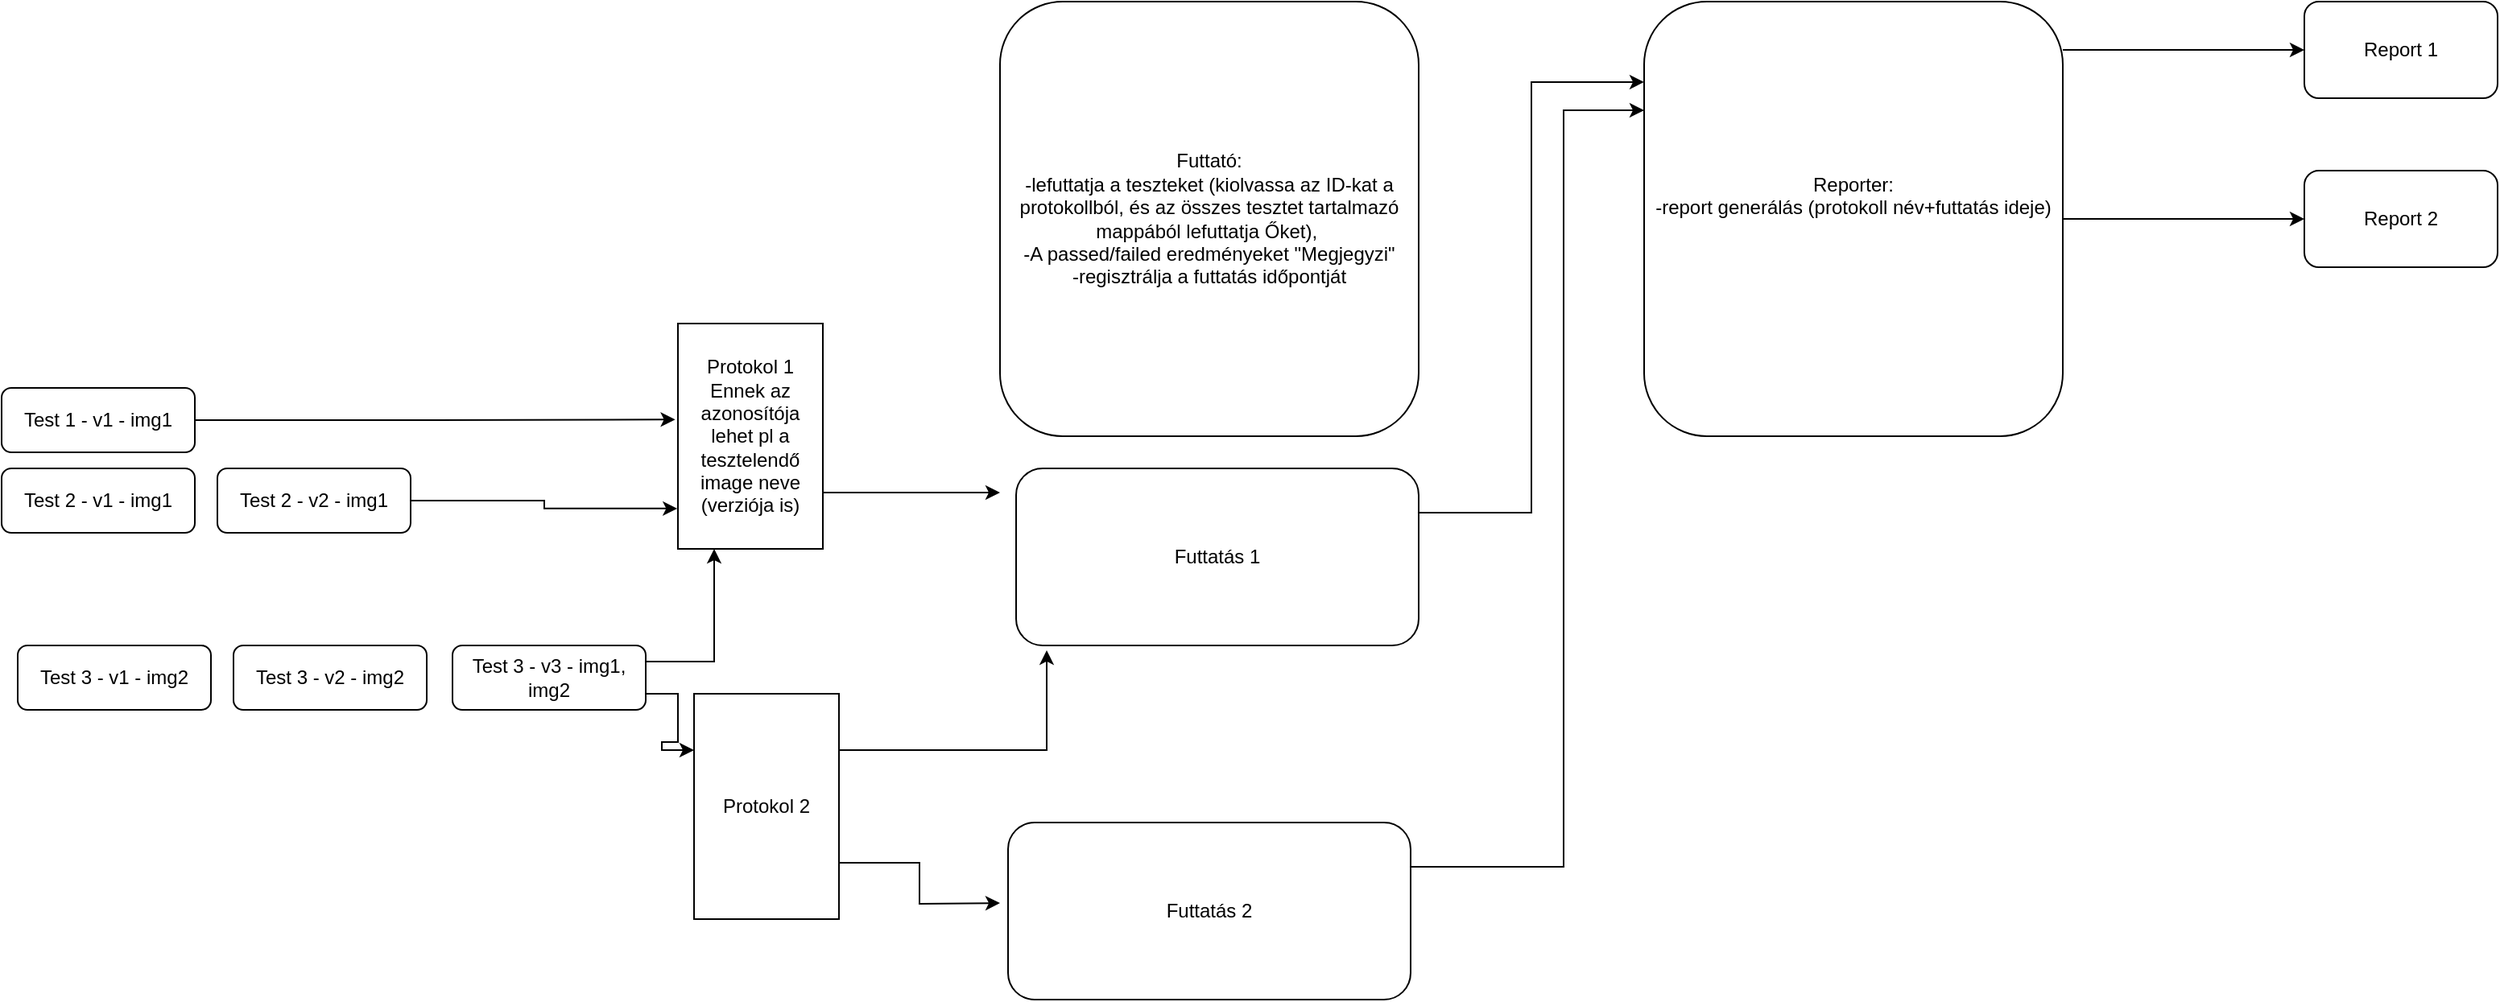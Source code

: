 <mxfile version="24.5.3" type="device">
  <diagram id="C5RBs43oDa-KdzZeNtuy" name="Page-1">
    <mxGraphModel dx="2023" dy="1852" grid="1" gridSize="10" guides="1" tooltips="1" connect="1" arrows="1" fold="1" page="1" pageScale="1" pageWidth="827" pageHeight="1169" math="0" shadow="0">
      <root>
        <mxCell id="WIyWlLk6GJQsqaUBKTNV-0" />
        <mxCell id="WIyWlLk6GJQsqaUBKTNV-1" parent="WIyWlLk6GJQsqaUBKTNV-0" />
        <mxCell id="WIyWlLk6GJQsqaUBKTNV-3" value="Test 1 - v1 - img1" style="rounded=1;whiteSpace=wrap;html=1;fontSize=12;glass=0;strokeWidth=1;shadow=0;" parent="WIyWlLk6GJQsqaUBKTNV-1" vertex="1">
          <mxGeometry x="-40" y="30" width="120" height="40" as="geometry" />
        </mxCell>
        <mxCell id="IYe1x_l81o_t5eEBqxim-0" value="Test 2&amp;nbsp;- v1 - img1" style="rounded=1;whiteSpace=wrap;html=1;fontSize=12;glass=0;strokeWidth=1;shadow=0;" vertex="1" parent="WIyWlLk6GJQsqaUBKTNV-1">
          <mxGeometry x="-40" y="80" width="120" height="40" as="geometry" />
        </mxCell>
        <mxCell id="IYe1x_l81o_t5eEBqxim-1" value="Test 3&amp;nbsp;- v1 - img2" style="rounded=1;whiteSpace=wrap;html=1;fontSize=12;glass=0;strokeWidth=1;shadow=0;" vertex="1" parent="WIyWlLk6GJQsqaUBKTNV-1">
          <mxGeometry x="-30" y="190" width="120" height="40" as="geometry" />
        </mxCell>
        <mxCell id="IYe1x_l81o_t5eEBqxim-2" value="Test 2&amp;nbsp;- v2 - img1" style="rounded=1;whiteSpace=wrap;html=1;fontSize=12;glass=0;strokeWidth=1;shadow=0;" vertex="1" parent="WIyWlLk6GJQsqaUBKTNV-1">
          <mxGeometry x="94" y="80" width="120" height="40" as="geometry" />
        </mxCell>
        <mxCell id="IYe1x_l81o_t5eEBqxim-3" value="Test 3&amp;nbsp;- v2 - img2" style="rounded=1;whiteSpace=wrap;html=1;fontSize=12;glass=0;strokeWidth=1;shadow=0;" vertex="1" parent="WIyWlLk6GJQsqaUBKTNV-1">
          <mxGeometry x="104" y="190" width="120" height="40" as="geometry" />
        </mxCell>
        <mxCell id="IYe1x_l81o_t5eEBqxim-22" style="edgeStyle=orthogonalEdgeStyle;rounded=0;orthogonalLoop=1;jettySize=auto;html=1;exitX=1;exitY=0.75;exitDx=0;exitDy=0;entryX=0;entryY=0.25;entryDx=0;entryDy=0;" edge="1" parent="WIyWlLk6GJQsqaUBKTNV-1" source="IYe1x_l81o_t5eEBqxim-4" target="IYe1x_l81o_t5eEBqxim-21">
          <mxGeometry relative="1" as="geometry" />
        </mxCell>
        <mxCell id="IYe1x_l81o_t5eEBqxim-4" value="Test 3&amp;nbsp;- v3 - img1, img2" style="rounded=1;whiteSpace=wrap;html=1;fontSize=12;glass=0;strokeWidth=1;shadow=0;" vertex="1" parent="WIyWlLk6GJQsqaUBKTNV-1">
          <mxGeometry x="240" y="190" width="120" height="40" as="geometry" />
        </mxCell>
        <mxCell id="IYe1x_l81o_t5eEBqxim-6" value="Futtató&lt;span style=&quot;background-color: initial;&quot;&gt;:&lt;/span&gt;&lt;div&gt;&lt;div&gt;&lt;span style=&quot;background-color: initial;&quot;&gt;-lefuttatja a teszteket (&lt;/span&gt;&lt;span style=&quot;background-color: initial;&quot;&gt;kiolvassa az ID-kat a protokollból, és az összes tesztet tartalmazó mappából lefuttatja Őket),&amp;nbsp;&lt;/span&gt;&lt;/div&gt;&lt;div&gt;&lt;span style=&quot;background-color: initial;&quot;&gt;-A passed/failed eredményeket &quot;Megjegyzi&quot;&lt;/span&gt;&lt;br&gt;&lt;/div&gt;&lt;div&gt;-regisztrálja a futtatás időpontját&lt;/div&gt;&lt;/div&gt;" style="rounded=1;whiteSpace=wrap;html=1;" vertex="1" parent="WIyWlLk6GJQsqaUBKTNV-1">
          <mxGeometry x="580" y="-210" width="260" height="270" as="geometry" />
        </mxCell>
        <mxCell id="IYe1x_l81o_t5eEBqxim-7" value="Futtatás 1" style="rounded=1;whiteSpace=wrap;html=1;" vertex="1" parent="WIyWlLk6GJQsqaUBKTNV-1">
          <mxGeometry x="590" y="80" width="250" height="110" as="geometry" />
        </mxCell>
        <mxCell id="IYe1x_l81o_t5eEBqxim-31" style="edgeStyle=orthogonalEdgeStyle;rounded=0;orthogonalLoop=1;jettySize=auto;html=1;exitX=1;exitY=0.25;exitDx=0;exitDy=0;entryX=0;entryY=0.25;entryDx=0;entryDy=0;" edge="1" parent="WIyWlLk6GJQsqaUBKTNV-1" source="IYe1x_l81o_t5eEBqxim-8" target="IYe1x_l81o_t5eEBqxim-15">
          <mxGeometry relative="1" as="geometry">
            <Array as="points">
              <mxPoint x="930" y="328" />
              <mxPoint x="930" y="-142" />
            </Array>
          </mxGeometry>
        </mxCell>
        <mxCell id="IYe1x_l81o_t5eEBqxim-8" value="Futtatás 2" style="rounded=1;whiteSpace=wrap;html=1;" vertex="1" parent="WIyWlLk6GJQsqaUBKTNV-1">
          <mxGeometry x="585" y="300" width="250" height="110" as="geometry" />
        </mxCell>
        <mxCell id="IYe1x_l81o_t5eEBqxim-27" value="" style="edgeStyle=orthogonalEdgeStyle;rounded=0;orthogonalLoop=1;jettySize=auto;html=1;" edge="1" parent="WIyWlLk6GJQsqaUBKTNV-1" source="IYe1x_l81o_t5eEBqxim-15" target="IYe1x_l81o_t5eEBqxim-26">
          <mxGeometry relative="1" as="geometry">
            <Array as="points">
              <mxPoint x="1280" y="-180" />
              <mxPoint x="1280" y="-180" />
            </Array>
          </mxGeometry>
        </mxCell>
        <mxCell id="IYe1x_l81o_t5eEBqxim-29" value="" style="edgeStyle=orthogonalEdgeStyle;rounded=0;orthogonalLoop=1;jettySize=auto;html=1;" edge="1" parent="WIyWlLk6GJQsqaUBKTNV-1" source="IYe1x_l81o_t5eEBqxim-15" target="IYe1x_l81o_t5eEBqxim-28">
          <mxGeometry relative="1" as="geometry" />
        </mxCell>
        <mxCell id="IYe1x_l81o_t5eEBqxim-15" value="Reporter:&lt;br&gt;&lt;div&gt;-report generálás (protokoll név+futtatás ideje)&lt;/div&gt;&lt;div&gt;&lt;br&gt;&lt;/div&gt;&lt;div&gt;&lt;br&gt;&lt;/div&gt;" style="rounded=1;whiteSpace=wrap;html=1;" vertex="1" parent="WIyWlLk6GJQsqaUBKTNV-1">
          <mxGeometry x="980" y="-210" width="260" height="270" as="geometry" />
        </mxCell>
        <mxCell id="IYe1x_l81o_t5eEBqxim-25" style="edgeStyle=orthogonalEdgeStyle;rounded=0;orthogonalLoop=1;jettySize=auto;html=1;exitX=1;exitY=0.75;exitDx=0;exitDy=0;" edge="1" parent="WIyWlLk6GJQsqaUBKTNV-1" source="IYe1x_l81o_t5eEBqxim-17">
          <mxGeometry relative="1" as="geometry">
            <mxPoint x="580" y="95" as="targetPoint" />
          </mxGeometry>
        </mxCell>
        <mxCell id="IYe1x_l81o_t5eEBqxim-17" value="Protokol 1&lt;div&gt;Ennek az azonosítója lehet pl a tesztelendő image neve (verziója is)&lt;/div&gt;" style="rounded=0;whiteSpace=wrap;html=1;" vertex="1" parent="WIyWlLk6GJQsqaUBKTNV-1">
          <mxGeometry x="380" y="-10" width="90" height="140" as="geometry" />
        </mxCell>
        <mxCell id="IYe1x_l81o_t5eEBqxim-18" style="edgeStyle=orthogonalEdgeStyle;rounded=0;orthogonalLoop=1;jettySize=auto;html=1;exitX=1;exitY=0.5;exitDx=0;exitDy=0;entryX=-0.004;entryY=0.821;entryDx=0;entryDy=0;entryPerimeter=0;" edge="1" parent="WIyWlLk6GJQsqaUBKTNV-1" source="IYe1x_l81o_t5eEBqxim-2" target="IYe1x_l81o_t5eEBqxim-17">
          <mxGeometry relative="1" as="geometry" />
        </mxCell>
        <mxCell id="IYe1x_l81o_t5eEBqxim-19" style="edgeStyle=orthogonalEdgeStyle;rounded=0;orthogonalLoop=1;jettySize=auto;html=1;exitX=1;exitY=0.5;exitDx=0;exitDy=0;entryX=-0.019;entryY=0.426;entryDx=0;entryDy=0;entryPerimeter=0;" edge="1" parent="WIyWlLk6GJQsqaUBKTNV-1" source="WIyWlLk6GJQsqaUBKTNV-3" target="IYe1x_l81o_t5eEBqxim-17">
          <mxGeometry relative="1" as="geometry" />
        </mxCell>
        <mxCell id="IYe1x_l81o_t5eEBqxim-20" style="edgeStyle=orthogonalEdgeStyle;rounded=0;orthogonalLoop=1;jettySize=auto;html=1;exitX=1;exitY=0.25;exitDx=0;exitDy=0;entryX=0.25;entryY=1;entryDx=0;entryDy=0;" edge="1" parent="WIyWlLk6GJQsqaUBKTNV-1" source="IYe1x_l81o_t5eEBqxim-4" target="IYe1x_l81o_t5eEBqxim-17">
          <mxGeometry relative="1" as="geometry" />
        </mxCell>
        <mxCell id="IYe1x_l81o_t5eEBqxim-23" style="edgeStyle=orthogonalEdgeStyle;rounded=0;orthogonalLoop=1;jettySize=auto;html=1;exitX=1;exitY=0.75;exitDx=0;exitDy=0;" edge="1" parent="WIyWlLk6GJQsqaUBKTNV-1" source="IYe1x_l81o_t5eEBqxim-21">
          <mxGeometry relative="1" as="geometry">
            <mxPoint x="580" y="350" as="targetPoint" />
          </mxGeometry>
        </mxCell>
        <mxCell id="IYe1x_l81o_t5eEBqxim-21" value="Protokol 2" style="rounded=0;whiteSpace=wrap;html=1;" vertex="1" parent="WIyWlLk6GJQsqaUBKTNV-1">
          <mxGeometry x="390" y="220" width="90" height="140" as="geometry" />
        </mxCell>
        <mxCell id="IYe1x_l81o_t5eEBqxim-24" style="edgeStyle=orthogonalEdgeStyle;rounded=0;orthogonalLoop=1;jettySize=auto;html=1;exitX=1;exitY=0.25;exitDx=0;exitDy=0;entryX=0.076;entryY=1.027;entryDx=0;entryDy=0;entryPerimeter=0;" edge="1" parent="WIyWlLk6GJQsqaUBKTNV-1" source="IYe1x_l81o_t5eEBqxim-21" target="IYe1x_l81o_t5eEBqxim-7">
          <mxGeometry relative="1" as="geometry" />
        </mxCell>
        <mxCell id="IYe1x_l81o_t5eEBqxim-26" value="Report 1" style="whiteSpace=wrap;html=1;rounded=1;" vertex="1" parent="WIyWlLk6GJQsqaUBKTNV-1">
          <mxGeometry x="1390" y="-210" width="120" height="60" as="geometry" />
        </mxCell>
        <mxCell id="IYe1x_l81o_t5eEBqxim-28" value="Report 2" style="whiteSpace=wrap;html=1;rounded=1;" vertex="1" parent="WIyWlLk6GJQsqaUBKTNV-1">
          <mxGeometry x="1390" y="-105" width="120" height="60" as="geometry" />
        </mxCell>
        <mxCell id="IYe1x_l81o_t5eEBqxim-30" style="edgeStyle=orthogonalEdgeStyle;rounded=0;orthogonalLoop=1;jettySize=auto;html=1;exitX=1;exitY=0.25;exitDx=0;exitDy=0;entryX=0;entryY=0.185;entryDx=0;entryDy=0;entryPerimeter=0;" edge="1" parent="WIyWlLk6GJQsqaUBKTNV-1" source="IYe1x_l81o_t5eEBqxim-7" target="IYe1x_l81o_t5eEBqxim-15">
          <mxGeometry relative="1" as="geometry" />
        </mxCell>
      </root>
    </mxGraphModel>
  </diagram>
</mxfile>
